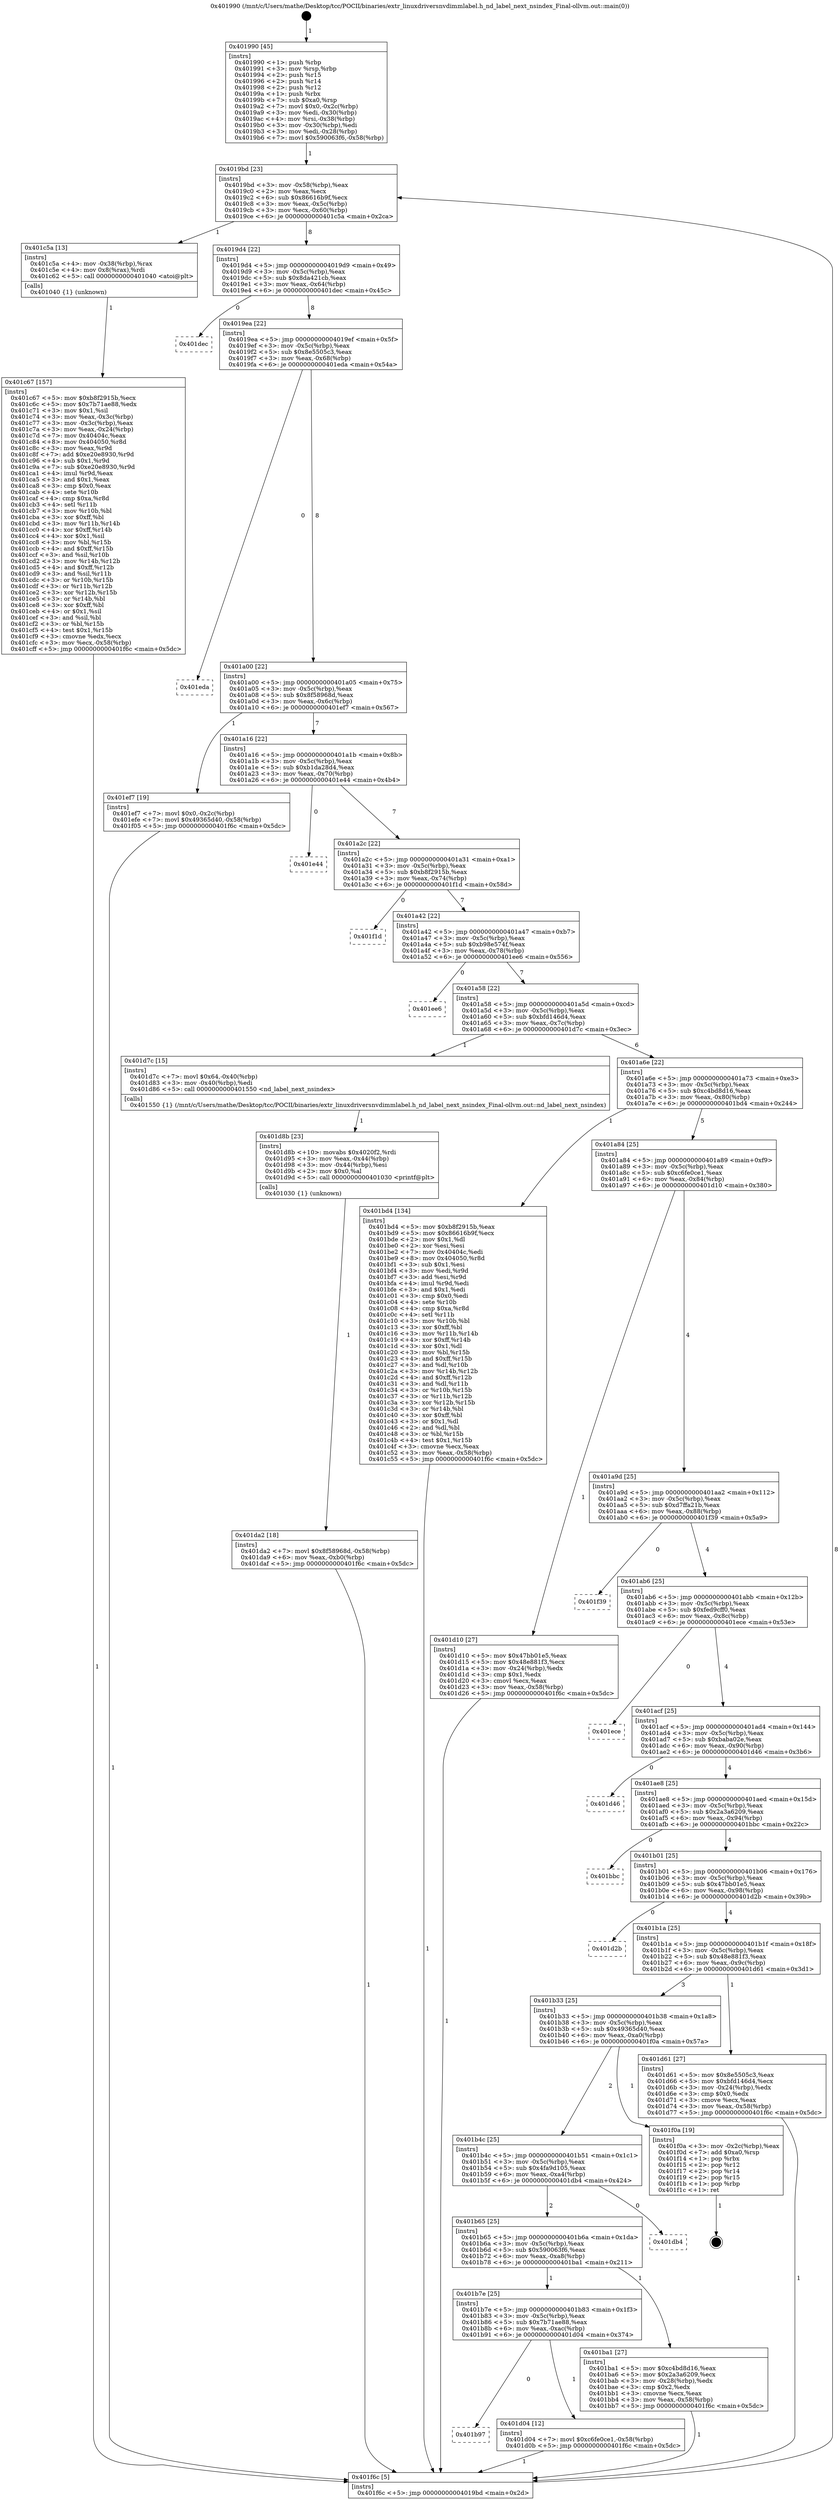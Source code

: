 digraph "0x401990" {
  label = "0x401990 (/mnt/c/Users/mathe/Desktop/tcc/POCII/binaries/extr_linuxdriversnvdimmlabel.h_nd_label_next_nsindex_Final-ollvm.out::main(0))"
  labelloc = "t"
  node[shape=record]

  Entry [label="",width=0.3,height=0.3,shape=circle,fillcolor=black,style=filled]
  "0x4019bd" [label="{
     0x4019bd [23]\l
     | [instrs]\l
     &nbsp;&nbsp;0x4019bd \<+3\>: mov -0x58(%rbp),%eax\l
     &nbsp;&nbsp;0x4019c0 \<+2\>: mov %eax,%ecx\l
     &nbsp;&nbsp;0x4019c2 \<+6\>: sub $0x86616b9f,%ecx\l
     &nbsp;&nbsp;0x4019c8 \<+3\>: mov %eax,-0x5c(%rbp)\l
     &nbsp;&nbsp;0x4019cb \<+3\>: mov %ecx,-0x60(%rbp)\l
     &nbsp;&nbsp;0x4019ce \<+6\>: je 0000000000401c5a \<main+0x2ca\>\l
  }"]
  "0x401c5a" [label="{
     0x401c5a [13]\l
     | [instrs]\l
     &nbsp;&nbsp;0x401c5a \<+4\>: mov -0x38(%rbp),%rax\l
     &nbsp;&nbsp;0x401c5e \<+4\>: mov 0x8(%rax),%rdi\l
     &nbsp;&nbsp;0x401c62 \<+5\>: call 0000000000401040 \<atoi@plt\>\l
     | [calls]\l
     &nbsp;&nbsp;0x401040 \{1\} (unknown)\l
  }"]
  "0x4019d4" [label="{
     0x4019d4 [22]\l
     | [instrs]\l
     &nbsp;&nbsp;0x4019d4 \<+5\>: jmp 00000000004019d9 \<main+0x49\>\l
     &nbsp;&nbsp;0x4019d9 \<+3\>: mov -0x5c(%rbp),%eax\l
     &nbsp;&nbsp;0x4019dc \<+5\>: sub $0x8da421cb,%eax\l
     &nbsp;&nbsp;0x4019e1 \<+3\>: mov %eax,-0x64(%rbp)\l
     &nbsp;&nbsp;0x4019e4 \<+6\>: je 0000000000401dec \<main+0x45c\>\l
  }"]
  Exit [label="",width=0.3,height=0.3,shape=circle,fillcolor=black,style=filled,peripheries=2]
  "0x401dec" [label="{
     0x401dec\l
  }", style=dashed]
  "0x4019ea" [label="{
     0x4019ea [22]\l
     | [instrs]\l
     &nbsp;&nbsp;0x4019ea \<+5\>: jmp 00000000004019ef \<main+0x5f\>\l
     &nbsp;&nbsp;0x4019ef \<+3\>: mov -0x5c(%rbp),%eax\l
     &nbsp;&nbsp;0x4019f2 \<+5\>: sub $0x8e5505c3,%eax\l
     &nbsp;&nbsp;0x4019f7 \<+3\>: mov %eax,-0x68(%rbp)\l
     &nbsp;&nbsp;0x4019fa \<+6\>: je 0000000000401eda \<main+0x54a\>\l
  }"]
  "0x401da2" [label="{
     0x401da2 [18]\l
     | [instrs]\l
     &nbsp;&nbsp;0x401da2 \<+7\>: movl $0x8f58968d,-0x58(%rbp)\l
     &nbsp;&nbsp;0x401da9 \<+6\>: mov %eax,-0xb0(%rbp)\l
     &nbsp;&nbsp;0x401daf \<+5\>: jmp 0000000000401f6c \<main+0x5dc\>\l
  }"]
  "0x401eda" [label="{
     0x401eda\l
  }", style=dashed]
  "0x401a00" [label="{
     0x401a00 [22]\l
     | [instrs]\l
     &nbsp;&nbsp;0x401a00 \<+5\>: jmp 0000000000401a05 \<main+0x75\>\l
     &nbsp;&nbsp;0x401a05 \<+3\>: mov -0x5c(%rbp),%eax\l
     &nbsp;&nbsp;0x401a08 \<+5\>: sub $0x8f58968d,%eax\l
     &nbsp;&nbsp;0x401a0d \<+3\>: mov %eax,-0x6c(%rbp)\l
     &nbsp;&nbsp;0x401a10 \<+6\>: je 0000000000401ef7 \<main+0x567\>\l
  }"]
  "0x401d8b" [label="{
     0x401d8b [23]\l
     | [instrs]\l
     &nbsp;&nbsp;0x401d8b \<+10\>: movabs $0x4020f2,%rdi\l
     &nbsp;&nbsp;0x401d95 \<+3\>: mov %eax,-0x44(%rbp)\l
     &nbsp;&nbsp;0x401d98 \<+3\>: mov -0x44(%rbp),%esi\l
     &nbsp;&nbsp;0x401d9b \<+2\>: mov $0x0,%al\l
     &nbsp;&nbsp;0x401d9d \<+5\>: call 0000000000401030 \<printf@plt\>\l
     | [calls]\l
     &nbsp;&nbsp;0x401030 \{1\} (unknown)\l
  }"]
  "0x401ef7" [label="{
     0x401ef7 [19]\l
     | [instrs]\l
     &nbsp;&nbsp;0x401ef7 \<+7\>: movl $0x0,-0x2c(%rbp)\l
     &nbsp;&nbsp;0x401efe \<+7\>: movl $0x49365d40,-0x58(%rbp)\l
     &nbsp;&nbsp;0x401f05 \<+5\>: jmp 0000000000401f6c \<main+0x5dc\>\l
  }"]
  "0x401a16" [label="{
     0x401a16 [22]\l
     | [instrs]\l
     &nbsp;&nbsp;0x401a16 \<+5\>: jmp 0000000000401a1b \<main+0x8b\>\l
     &nbsp;&nbsp;0x401a1b \<+3\>: mov -0x5c(%rbp),%eax\l
     &nbsp;&nbsp;0x401a1e \<+5\>: sub $0xb1da28d4,%eax\l
     &nbsp;&nbsp;0x401a23 \<+3\>: mov %eax,-0x70(%rbp)\l
     &nbsp;&nbsp;0x401a26 \<+6\>: je 0000000000401e44 \<main+0x4b4\>\l
  }"]
  "0x401b97" [label="{
     0x401b97\l
  }", style=dashed]
  "0x401e44" [label="{
     0x401e44\l
  }", style=dashed]
  "0x401a2c" [label="{
     0x401a2c [22]\l
     | [instrs]\l
     &nbsp;&nbsp;0x401a2c \<+5\>: jmp 0000000000401a31 \<main+0xa1\>\l
     &nbsp;&nbsp;0x401a31 \<+3\>: mov -0x5c(%rbp),%eax\l
     &nbsp;&nbsp;0x401a34 \<+5\>: sub $0xb8f2915b,%eax\l
     &nbsp;&nbsp;0x401a39 \<+3\>: mov %eax,-0x74(%rbp)\l
     &nbsp;&nbsp;0x401a3c \<+6\>: je 0000000000401f1d \<main+0x58d\>\l
  }"]
  "0x401d04" [label="{
     0x401d04 [12]\l
     | [instrs]\l
     &nbsp;&nbsp;0x401d04 \<+7\>: movl $0xc6fe0ce1,-0x58(%rbp)\l
     &nbsp;&nbsp;0x401d0b \<+5\>: jmp 0000000000401f6c \<main+0x5dc\>\l
  }"]
  "0x401f1d" [label="{
     0x401f1d\l
  }", style=dashed]
  "0x401a42" [label="{
     0x401a42 [22]\l
     | [instrs]\l
     &nbsp;&nbsp;0x401a42 \<+5\>: jmp 0000000000401a47 \<main+0xb7\>\l
     &nbsp;&nbsp;0x401a47 \<+3\>: mov -0x5c(%rbp),%eax\l
     &nbsp;&nbsp;0x401a4a \<+5\>: sub $0xb98e574f,%eax\l
     &nbsp;&nbsp;0x401a4f \<+3\>: mov %eax,-0x78(%rbp)\l
     &nbsp;&nbsp;0x401a52 \<+6\>: je 0000000000401ee6 \<main+0x556\>\l
  }"]
  "0x401c67" [label="{
     0x401c67 [157]\l
     | [instrs]\l
     &nbsp;&nbsp;0x401c67 \<+5\>: mov $0xb8f2915b,%ecx\l
     &nbsp;&nbsp;0x401c6c \<+5\>: mov $0x7b71ae88,%edx\l
     &nbsp;&nbsp;0x401c71 \<+3\>: mov $0x1,%sil\l
     &nbsp;&nbsp;0x401c74 \<+3\>: mov %eax,-0x3c(%rbp)\l
     &nbsp;&nbsp;0x401c77 \<+3\>: mov -0x3c(%rbp),%eax\l
     &nbsp;&nbsp;0x401c7a \<+3\>: mov %eax,-0x24(%rbp)\l
     &nbsp;&nbsp;0x401c7d \<+7\>: mov 0x40404c,%eax\l
     &nbsp;&nbsp;0x401c84 \<+8\>: mov 0x404050,%r8d\l
     &nbsp;&nbsp;0x401c8c \<+3\>: mov %eax,%r9d\l
     &nbsp;&nbsp;0x401c8f \<+7\>: add $0xe20e8930,%r9d\l
     &nbsp;&nbsp;0x401c96 \<+4\>: sub $0x1,%r9d\l
     &nbsp;&nbsp;0x401c9a \<+7\>: sub $0xe20e8930,%r9d\l
     &nbsp;&nbsp;0x401ca1 \<+4\>: imul %r9d,%eax\l
     &nbsp;&nbsp;0x401ca5 \<+3\>: and $0x1,%eax\l
     &nbsp;&nbsp;0x401ca8 \<+3\>: cmp $0x0,%eax\l
     &nbsp;&nbsp;0x401cab \<+4\>: sete %r10b\l
     &nbsp;&nbsp;0x401caf \<+4\>: cmp $0xa,%r8d\l
     &nbsp;&nbsp;0x401cb3 \<+4\>: setl %r11b\l
     &nbsp;&nbsp;0x401cb7 \<+3\>: mov %r10b,%bl\l
     &nbsp;&nbsp;0x401cba \<+3\>: xor $0xff,%bl\l
     &nbsp;&nbsp;0x401cbd \<+3\>: mov %r11b,%r14b\l
     &nbsp;&nbsp;0x401cc0 \<+4\>: xor $0xff,%r14b\l
     &nbsp;&nbsp;0x401cc4 \<+4\>: xor $0x1,%sil\l
     &nbsp;&nbsp;0x401cc8 \<+3\>: mov %bl,%r15b\l
     &nbsp;&nbsp;0x401ccb \<+4\>: and $0xff,%r15b\l
     &nbsp;&nbsp;0x401ccf \<+3\>: and %sil,%r10b\l
     &nbsp;&nbsp;0x401cd2 \<+3\>: mov %r14b,%r12b\l
     &nbsp;&nbsp;0x401cd5 \<+4\>: and $0xff,%r12b\l
     &nbsp;&nbsp;0x401cd9 \<+3\>: and %sil,%r11b\l
     &nbsp;&nbsp;0x401cdc \<+3\>: or %r10b,%r15b\l
     &nbsp;&nbsp;0x401cdf \<+3\>: or %r11b,%r12b\l
     &nbsp;&nbsp;0x401ce2 \<+3\>: xor %r12b,%r15b\l
     &nbsp;&nbsp;0x401ce5 \<+3\>: or %r14b,%bl\l
     &nbsp;&nbsp;0x401ce8 \<+3\>: xor $0xff,%bl\l
     &nbsp;&nbsp;0x401ceb \<+4\>: or $0x1,%sil\l
     &nbsp;&nbsp;0x401cef \<+3\>: and %sil,%bl\l
     &nbsp;&nbsp;0x401cf2 \<+3\>: or %bl,%r15b\l
     &nbsp;&nbsp;0x401cf5 \<+4\>: test $0x1,%r15b\l
     &nbsp;&nbsp;0x401cf9 \<+3\>: cmovne %edx,%ecx\l
     &nbsp;&nbsp;0x401cfc \<+3\>: mov %ecx,-0x58(%rbp)\l
     &nbsp;&nbsp;0x401cff \<+5\>: jmp 0000000000401f6c \<main+0x5dc\>\l
  }"]
  "0x401ee6" [label="{
     0x401ee6\l
  }", style=dashed]
  "0x401a58" [label="{
     0x401a58 [22]\l
     | [instrs]\l
     &nbsp;&nbsp;0x401a58 \<+5\>: jmp 0000000000401a5d \<main+0xcd\>\l
     &nbsp;&nbsp;0x401a5d \<+3\>: mov -0x5c(%rbp),%eax\l
     &nbsp;&nbsp;0x401a60 \<+5\>: sub $0xbfd146d4,%eax\l
     &nbsp;&nbsp;0x401a65 \<+3\>: mov %eax,-0x7c(%rbp)\l
     &nbsp;&nbsp;0x401a68 \<+6\>: je 0000000000401d7c \<main+0x3ec\>\l
  }"]
  "0x401990" [label="{
     0x401990 [45]\l
     | [instrs]\l
     &nbsp;&nbsp;0x401990 \<+1\>: push %rbp\l
     &nbsp;&nbsp;0x401991 \<+3\>: mov %rsp,%rbp\l
     &nbsp;&nbsp;0x401994 \<+2\>: push %r15\l
     &nbsp;&nbsp;0x401996 \<+2\>: push %r14\l
     &nbsp;&nbsp;0x401998 \<+2\>: push %r12\l
     &nbsp;&nbsp;0x40199a \<+1\>: push %rbx\l
     &nbsp;&nbsp;0x40199b \<+7\>: sub $0xa0,%rsp\l
     &nbsp;&nbsp;0x4019a2 \<+7\>: movl $0x0,-0x2c(%rbp)\l
     &nbsp;&nbsp;0x4019a9 \<+3\>: mov %edi,-0x30(%rbp)\l
     &nbsp;&nbsp;0x4019ac \<+4\>: mov %rsi,-0x38(%rbp)\l
     &nbsp;&nbsp;0x4019b0 \<+3\>: mov -0x30(%rbp),%edi\l
     &nbsp;&nbsp;0x4019b3 \<+3\>: mov %edi,-0x28(%rbp)\l
     &nbsp;&nbsp;0x4019b6 \<+7\>: movl $0x590063f6,-0x58(%rbp)\l
  }"]
  "0x401d7c" [label="{
     0x401d7c [15]\l
     | [instrs]\l
     &nbsp;&nbsp;0x401d7c \<+7\>: movl $0x64,-0x40(%rbp)\l
     &nbsp;&nbsp;0x401d83 \<+3\>: mov -0x40(%rbp),%edi\l
     &nbsp;&nbsp;0x401d86 \<+5\>: call 0000000000401550 \<nd_label_next_nsindex\>\l
     | [calls]\l
     &nbsp;&nbsp;0x401550 \{1\} (/mnt/c/Users/mathe/Desktop/tcc/POCII/binaries/extr_linuxdriversnvdimmlabel.h_nd_label_next_nsindex_Final-ollvm.out::nd_label_next_nsindex)\l
  }"]
  "0x401a6e" [label="{
     0x401a6e [22]\l
     | [instrs]\l
     &nbsp;&nbsp;0x401a6e \<+5\>: jmp 0000000000401a73 \<main+0xe3\>\l
     &nbsp;&nbsp;0x401a73 \<+3\>: mov -0x5c(%rbp),%eax\l
     &nbsp;&nbsp;0x401a76 \<+5\>: sub $0xc4bd8d16,%eax\l
     &nbsp;&nbsp;0x401a7b \<+3\>: mov %eax,-0x80(%rbp)\l
     &nbsp;&nbsp;0x401a7e \<+6\>: je 0000000000401bd4 \<main+0x244\>\l
  }"]
  "0x401f6c" [label="{
     0x401f6c [5]\l
     | [instrs]\l
     &nbsp;&nbsp;0x401f6c \<+5\>: jmp 00000000004019bd \<main+0x2d\>\l
  }"]
  "0x401bd4" [label="{
     0x401bd4 [134]\l
     | [instrs]\l
     &nbsp;&nbsp;0x401bd4 \<+5\>: mov $0xb8f2915b,%eax\l
     &nbsp;&nbsp;0x401bd9 \<+5\>: mov $0x86616b9f,%ecx\l
     &nbsp;&nbsp;0x401bde \<+2\>: mov $0x1,%dl\l
     &nbsp;&nbsp;0x401be0 \<+2\>: xor %esi,%esi\l
     &nbsp;&nbsp;0x401be2 \<+7\>: mov 0x40404c,%edi\l
     &nbsp;&nbsp;0x401be9 \<+8\>: mov 0x404050,%r8d\l
     &nbsp;&nbsp;0x401bf1 \<+3\>: sub $0x1,%esi\l
     &nbsp;&nbsp;0x401bf4 \<+3\>: mov %edi,%r9d\l
     &nbsp;&nbsp;0x401bf7 \<+3\>: add %esi,%r9d\l
     &nbsp;&nbsp;0x401bfa \<+4\>: imul %r9d,%edi\l
     &nbsp;&nbsp;0x401bfe \<+3\>: and $0x1,%edi\l
     &nbsp;&nbsp;0x401c01 \<+3\>: cmp $0x0,%edi\l
     &nbsp;&nbsp;0x401c04 \<+4\>: sete %r10b\l
     &nbsp;&nbsp;0x401c08 \<+4\>: cmp $0xa,%r8d\l
     &nbsp;&nbsp;0x401c0c \<+4\>: setl %r11b\l
     &nbsp;&nbsp;0x401c10 \<+3\>: mov %r10b,%bl\l
     &nbsp;&nbsp;0x401c13 \<+3\>: xor $0xff,%bl\l
     &nbsp;&nbsp;0x401c16 \<+3\>: mov %r11b,%r14b\l
     &nbsp;&nbsp;0x401c19 \<+4\>: xor $0xff,%r14b\l
     &nbsp;&nbsp;0x401c1d \<+3\>: xor $0x1,%dl\l
     &nbsp;&nbsp;0x401c20 \<+3\>: mov %bl,%r15b\l
     &nbsp;&nbsp;0x401c23 \<+4\>: and $0xff,%r15b\l
     &nbsp;&nbsp;0x401c27 \<+3\>: and %dl,%r10b\l
     &nbsp;&nbsp;0x401c2a \<+3\>: mov %r14b,%r12b\l
     &nbsp;&nbsp;0x401c2d \<+4\>: and $0xff,%r12b\l
     &nbsp;&nbsp;0x401c31 \<+3\>: and %dl,%r11b\l
     &nbsp;&nbsp;0x401c34 \<+3\>: or %r10b,%r15b\l
     &nbsp;&nbsp;0x401c37 \<+3\>: or %r11b,%r12b\l
     &nbsp;&nbsp;0x401c3a \<+3\>: xor %r12b,%r15b\l
     &nbsp;&nbsp;0x401c3d \<+3\>: or %r14b,%bl\l
     &nbsp;&nbsp;0x401c40 \<+3\>: xor $0xff,%bl\l
     &nbsp;&nbsp;0x401c43 \<+3\>: or $0x1,%dl\l
     &nbsp;&nbsp;0x401c46 \<+2\>: and %dl,%bl\l
     &nbsp;&nbsp;0x401c48 \<+3\>: or %bl,%r15b\l
     &nbsp;&nbsp;0x401c4b \<+4\>: test $0x1,%r15b\l
     &nbsp;&nbsp;0x401c4f \<+3\>: cmovne %ecx,%eax\l
     &nbsp;&nbsp;0x401c52 \<+3\>: mov %eax,-0x58(%rbp)\l
     &nbsp;&nbsp;0x401c55 \<+5\>: jmp 0000000000401f6c \<main+0x5dc\>\l
  }"]
  "0x401a84" [label="{
     0x401a84 [25]\l
     | [instrs]\l
     &nbsp;&nbsp;0x401a84 \<+5\>: jmp 0000000000401a89 \<main+0xf9\>\l
     &nbsp;&nbsp;0x401a89 \<+3\>: mov -0x5c(%rbp),%eax\l
     &nbsp;&nbsp;0x401a8c \<+5\>: sub $0xc6fe0ce1,%eax\l
     &nbsp;&nbsp;0x401a91 \<+6\>: mov %eax,-0x84(%rbp)\l
     &nbsp;&nbsp;0x401a97 \<+6\>: je 0000000000401d10 \<main+0x380\>\l
  }"]
  "0x401b7e" [label="{
     0x401b7e [25]\l
     | [instrs]\l
     &nbsp;&nbsp;0x401b7e \<+5\>: jmp 0000000000401b83 \<main+0x1f3\>\l
     &nbsp;&nbsp;0x401b83 \<+3\>: mov -0x5c(%rbp),%eax\l
     &nbsp;&nbsp;0x401b86 \<+5\>: sub $0x7b71ae88,%eax\l
     &nbsp;&nbsp;0x401b8b \<+6\>: mov %eax,-0xac(%rbp)\l
     &nbsp;&nbsp;0x401b91 \<+6\>: je 0000000000401d04 \<main+0x374\>\l
  }"]
  "0x401d10" [label="{
     0x401d10 [27]\l
     | [instrs]\l
     &nbsp;&nbsp;0x401d10 \<+5\>: mov $0x47bb01e5,%eax\l
     &nbsp;&nbsp;0x401d15 \<+5\>: mov $0x48e881f3,%ecx\l
     &nbsp;&nbsp;0x401d1a \<+3\>: mov -0x24(%rbp),%edx\l
     &nbsp;&nbsp;0x401d1d \<+3\>: cmp $0x1,%edx\l
     &nbsp;&nbsp;0x401d20 \<+3\>: cmovl %ecx,%eax\l
     &nbsp;&nbsp;0x401d23 \<+3\>: mov %eax,-0x58(%rbp)\l
     &nbsp;&nbsp;0x401d26 \<+5\>: jmp 0000000000401f6c \<main+0x5dc\>\l
  }"]
  "0x401a9d" [label="{
     0x401a9d [25]\l
     | [instrs]\l
     &nbsp;&nbsp;0x401a9d \<+5\>: jmp 0000000000401aa2 \<main+0x112\>\l
     &nbsp;&nbsp;0x401aa2 \<+3\>: mov -0x5c(%rbp),%eax\l
     &nbsp;&nbsp;0x401aa5 \<+5\>: sub $0xd7ffa21b,%eax\l
     &nbsp;&nbsp;0x401aaa \<+6\>: mov %eax,-0x88(%rbp)\l
     &nbsp;&nbsp;0x401ab0 \<+6\>: je 0000000000401f39 \<main+0x5a9\>\l
  }"]
  "0x401ba1" [label="{
     0x401ba1 [27]\l
     | [instrs]\l
     &nbsp;&nbsp;0x401ba1 \<+5\>: mov $0xc4bd8d16,%eax\l
     &nbsp;&nbsp;0x401ba6 \<+5\>: mov $0x2a3a6209,%ecx\l
     &nbsp;&nbsp;0x401bab \<+3\>: mov -0x28(%rbp),%edx\l
     &nbsp;&nbsp;0x401bae \<+3\>: cmp $0x2,%edx\l
     &nbsp;&nbsp;0x401bb1 \<+3\>: cmovne %ecx,%eax\l
     &nbsp;&nbsp;0x401bb4 \<+3\>: mov %eax,-0x58(%rbp)\l
     &nbsp;&nbsp;0x401bb7 \<+5\>: jmp 0000000000401f6c \<main+0x5dc\>\l
  }"]
  "0x401f39" [label="{
     0x401f39\l
  }", style=dashed]
  "0x401ab6" [label="{
     0x401ab6 [25]\l
     | [instrs]\l
     &nbsp;&nbsp;0x401ab6 \<+5\>: jmp 0000000000401abb \<main+0x12b\>\l
     &nbsp;&nbsp;0x401abb \<+3\>: mov -0x5c(%rbp),%eax\l
     &nbsp;&nbsp;0x401abe \<+5\>: sub $0xfed9cff0,%eax\l
     &nbsp;&nbsp;0x401ac3 \<+6\>: mov %eax,-0x8c(%rbp)\l
     &nbsp;&nbsp;0x401ac9 \<+6\>: je 0000000000401ece \<main+0x53e\>\l
  }"]
  "0x401b65" [label="{
     0x401b65 [25]\l
     | [instrs]\l
     &nbsp;&nbsp;0x401b65 \<+5\>: jmp 0000000000401b6a \<main+0x1da\>\l
     &nbsp;&nbsp;0x401b6a \<+3\>: mov -0x5c(%rbp),%eax\l
     &nbsp;&nbsp;0x401b6d \<+5\>: sub $0x590063f6,%eax\l
     &nbsp;&nbsp;0x401b72 \<+6\>: mov %eax,-0xa8(%rbp)\l
     &nbsp;&nbsp;0x401b78 \<+6\>: je 0000000000401ba1 \<main+0x211\>\l
  }"]
  "0x401ece" [label="{
     0x401ece\l
  }", style=dashed]
  "0x401acf" [label="{
     0x401acf [25]\l
     | [instrs]\l
     &nbsp;&nbsp;0x401acf \<+5\>: jmp 0000000000401ad4 \<main+0x144\>\l
     &nbsp;&nbsp;0x401ad4 \<+3\>: mov -0x5c(%rbp),%eax\l
     &nbsp;&nbsp;0x401ad7 \<+5\>: sub $0xbaba02e,%eax\l
     &nbsp;&nbsp;0x401adc \<+6\>: mov %eax,-0x90(%rbp)\l
     &nbsp;&nbsp;0x401ae2 \<+6\>: je 0000000000401d46 \<main+0x3b6\>\l
  }"]
  "0x401db4" [label="{
     0x401db4\l
  }", style=dashed]
  "0x401d46" [label="{
     0x401d46\l
  }", style=dashed]
  "0x401ae8" [label="{
     0x401ae8 [25]\l
     | [instrs]\l
     &nbsp;&nbsp;0x401ae8 \<+5\>: jmp 0000000000401aed \<main+0x15d\>\l
     &nbsp;&nbsp;0x401aed \<+3\>: mov -0x5c(%rbp),%eax\l
     &nbsp;&nbsp;0x401af0 \<+5\>: sub $0x2a3a6209,%eax\l
     &nbsp;&nbsp;0x401af5 \<+6\>: mov %eax,-0x94(%rbp)\l
     &nbsp;&nbsp;0x401afb \<+6\>: je 0000000000401bbc \<main+0x22c\>\l
  }"]
  "0x401b4c" [label="{
     0x401b4c [25]\l
     | [instrs]\l
     &nbsp;&nbsp;0x401b4c \<+5\>: jmp 0000000000401b51 \<main+0x1c1\>\l
     &nbsp;&nbsp;0x401b51 \<+3\>: mov -0x5c(%rbp),%eax\l
     &nbsp;&nbsp;0x401b54 \<+5\>: sub $0x4fa9d105,%eax\l
     &nbsp;&nbsp;0x401b59 \<+6\>: mov %eax,-0xa4(%rbp)\l
     &nbsp;&nbsp;0x401b5f \<+6\>: je 0000000000401db4 \<main+0x424\>\l
  }"]
  "0x401bbc" [label="{
     0x401bbc\l
  }", style=dashed]
  "0x401b01" [label="{
     0x401b01 [25]\l
     | [instrs]\l
     &nbsp;&nbsp;0x401b01 \<+5\>: jmp 0000000000401b06 \<main+0x176\>\l
     &nbsp;&nbsp;0x401b06 \<+3\>: mov -0x5c(%rbp),%eax\l
     &nbsp;&nbsp;0x401b09 \<+5\>: sub $0x47bb01e5,%eax\l
     &nbsp;&nbsp;0x401b0e \<+6\>: mov %eax,-0x98(%rbp)\l
     &nbsp;&nbsp;0x401b14 \<+6\>: je 0000000000401d2b \<main+0x39b\>\l
  }"]
  "0x401f0a" [label="{
     0x401f0a [19]\l
     | [instrs]\l
     &nbsp;&nbsp;0x401f0a \<+3\>: mov -0x2c(%rbp),%eax\l
     &nbsp;&nbsp;0x401f0d \<+7\>: add $0xa0,%rsp\l
     &nbsp;&nbsp;0x401f14 \<+1\>: pop %rbx\l
     &nbsp;&nbsp;0x401f15 \<+2\>: pop %r12\l
     &nbsp;&nbsp;0x401f17 \<+2\>: pop %r14\l
     &nbsp;&nbsp;0x401f19 \<+2\>: pop %r15\l
     &nbsp;&nbsp;0x401f1b \<+1\>: pop %rbp\l
     &nbsp;&nbsp;0x401f1c \<+1\>: ret\l
  }"]
  "0x401d2b" [label="{
     0x401d2b\l
  }", style=dashed]
  "0x401b1a" [label="{
     0x401b1a [25]\l
     | [instrs]\l
     &nbsp;&nbsp;0x401b1a \<+5\>: jmp 0000000000401b1f \<main+0x18f\>\l
     &nbsp;&nbsp;0x401b1f \<+3\>: mov -0x5c(%rbp),%eax\l
     &nbsp;&nbsp;0x401b22 \<+5\>: sub $0x48e881f3,%eax\l
     &nbsp;&nbsp;0x401b27 \<+6\>: mov %eax,-0x9c(%rbp)\l
     &nbsp;&nbsp;0x401b2d \<+6\>: je 0000000000401d61 \<main+0x3d1\>\l
  }"]
  "0x401b33" [label="{
     0x401b33 [25]\l
     | [instrs]\l
     &nbsp;&nbsp;0x401b33 \<+5\>: jmp 0000000000401b38 \<main+0x1a8\>\l
     &nbsp;&nbsp;0x401b38 \<+3\>: mov -0x5c(%rbp),%eax\l
     &nbsp;&nbsp;0x401b3b \<+5\>: sub $0x49365d40,%eax\l
     &nbsp;&nbsp;0x401b40 \<+6\>: mov %eax,-0xa0(%rbp)\l
     &nbsp;&nbsp;0x401b46 \<+6\>: je 0000000000401f0a \<main+0x57a\>\l
  }"]
  "0x401d61" [label="{
     0x401d61 [27]\l
     | [instrs]\l
     &nbsp;&nbsp;0x401d61 \<+5\>: mov $0x8e5505c3,%eax\l
     &nbsp;&nbsp;0x401d66 \<+5\>: mov $0xbfd146d4,%ecx\l
     &nbsp;&nbsp;0x401d6b \<+3\>: mov -0x24(%rbp),%edx\l
     &nbsp;&nbsp;0x401d6e \<+3\>: cmp $0x0,%edx\l
     &nbsp;&nbsp;0x401d71 \<+3\>: cmove %ecx,%eax\l
     &nbsp;&nbsp;0x401d74 \<+3\>: mov %eax,-0x58(%rbp)\l
     &nbsp;&nbsp;0x401d77 \<+5\>: jmp 0000000000401f6c \<main+0x5dc\>\l
  }"]
  Entry -> "0x401990" [label=" 1"]
  "0x4019bd" -> "0x401c5a" [label=" 1"]
  "0x4019bd" -> "0x4019d4" [label=" 8"]
  "0x401f0a" -> Exit [label=" 1"]
  "0x4019d4" -> "0x401dec" [label=" 0"]
  "0x4019d4" -> "0x4019ea" [label=" 8"]
  "0x401ef7" -> "0x401f6c" [label=" 1"]
  "0x4019ea" -> "0x401eda" [label=" 0"]
  "0x4019ea" -> "0x401a00" [label=" 8"]
  "0x401da2" -> "0x401f6c" [label=" 1"]
  "0x401a00" -> "0x401ef7" [label=" 1"]
  "0x401a00" -> "0x401a16" [label=" 7"]
  "0x401d8b" -> "0x401da2" [label=" 1"]
  "0x401a16" -> "0x401e44" [label=" 0"]
  "0x401a16" -> "0x401a2c" [label=" 7"]
  "0x401d7c" -> "0x401d8b" [label=" 1"]
  "0x401a2c" -> "0x401f1d" [label=" 0"]
  "0x401a2c" -> "0x401a42" [label=" 7"]
  "0x401d61" -> "0x401f6c" [label=" 1"]
  "0x401a42" -> "0x401ee6" [label=" 0"]
  "0x401a42" -> "0x401a58" [label=" 7"]
  "0x401d04" -> "0x401f6c" [label=" 1"]
  "0x401a58" -> "0x401d7c" [label=" 1"]
  "0x401a58" -> "0x401a6e" [label=" 6"]
  "0x401b7e" -> "0x401b97" [label=" 0"]
  "0x401a6e" -> "0x401bd4" [label=" 1"]
  "0x401a6e" -> "0x401a84" [label=" 5"]
  "0x401b7e" -> "0x401d04" [label=" 1"]
  "0x401a84" -> "0x401d10" [label=" 1"]
  "0x401a84" -> "0x401a9d" [label=" 4"]
  "0x401d10" -> "0x401f6c" [label=" 1"]
  "0x401a9d" -> "0x401f39" [label=" 0"]
  "0x401a9d" -> "0x401ab6" [label=" 4"]
  "0x401c67" -> "0x401f6c" [label=" 1"]
  "0x401ab6" -> "0x401ece" [label=" 0"]
  "0x401ab6" -> "0x401acf" [label=" 4"]
  "0x401bd4" -> "0x401f6c" [label=" 1"]
  "0x401acf" -> "0x401d46" [label=" 0"]
  "0x401acf" -> "0x401ae8" [label=" 4"]
  "0x401f6c" -> "0x4019bd" [label=" 8"]
  "0x401ae8" -> "0x401bbc" [label=" 0"]
  "0x401ae8" -> "0x401b01" [label=" 4"]
  "0x401ba1" -> "0x401f6c" [label=" 1"]
  "0x401b01" -> "0x401d2b" [label=" 0"]
  "0x401b01" -> "0x401b1a" [label=" 4"]
  "0x401b65" -> "0x401b7e" [label=" 1"]
  "0x401b1a" -> "0x401d61" [label=" 1"]
  "0x401b1a" -> "0x401b33" [label=" 3"]
  "0x401b65" -> "0x401ba1" [label=" 1"]
  "0x401b33" -> "0x401f0a" [label=" 1"]
  "0x401b33" -> "0x401b4c" [label=" 2"]
  "0x401990" -> "0x4019bd" [label=" 1"]
  "0x401b4c" -> "0x401db4" [label=" 0"]
  "0x401b4c" -> "0x401b65" [label=" 2"]
  "0x401c5a" -> "0x401c67" [label=" 1"]
}
